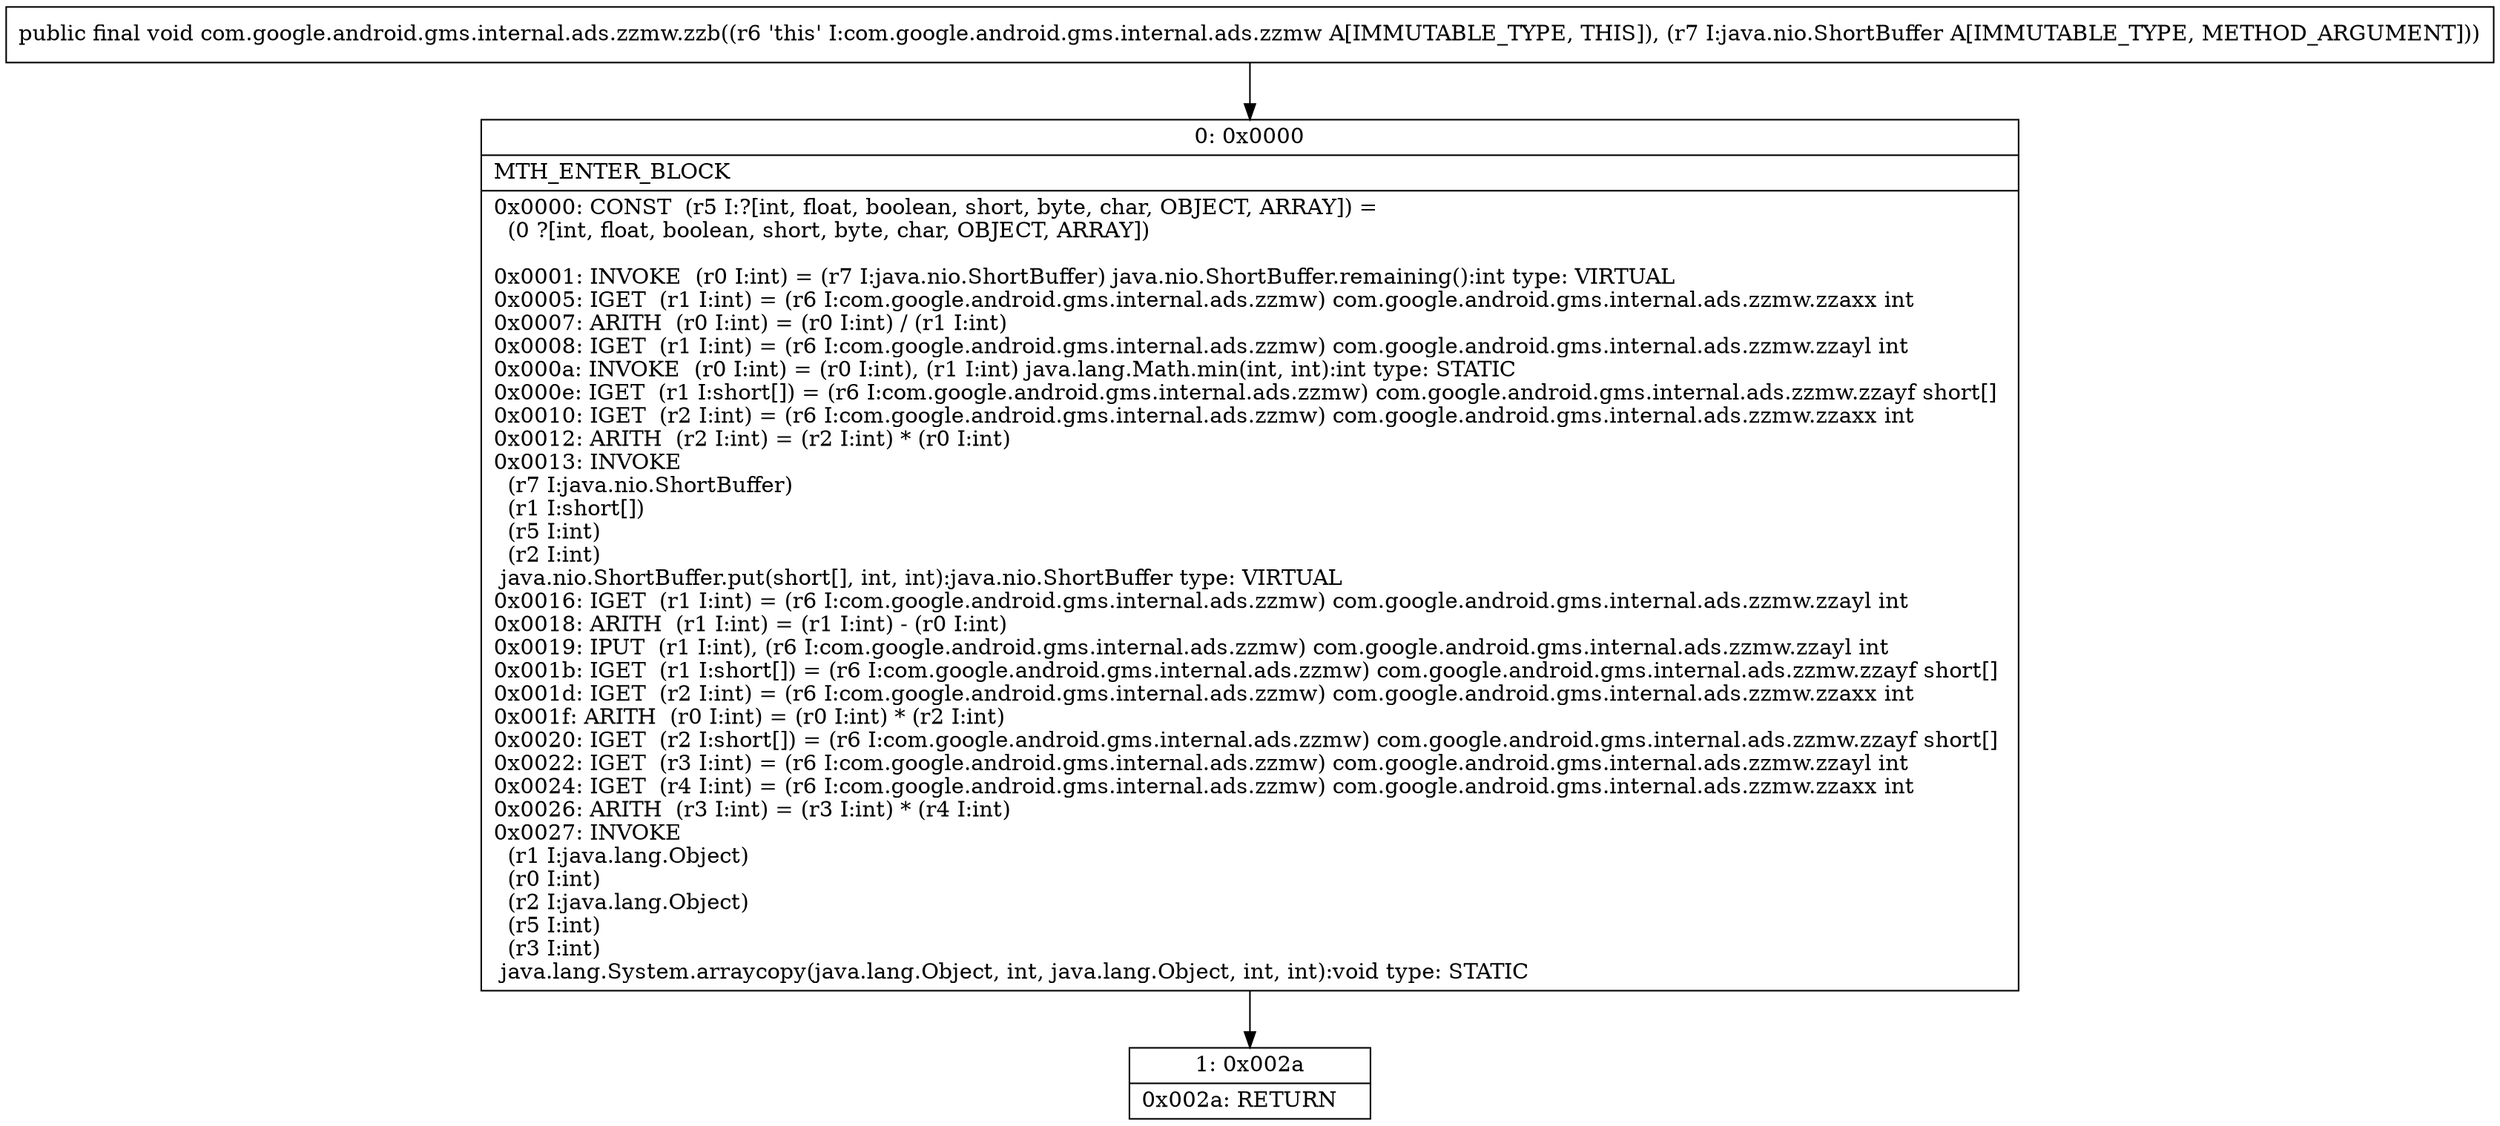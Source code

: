 digraph "CFG forcom.google.android.gms.internal.ads.zzmw.zzb(Ljava\/nio\/ShortBuffer;)V" {
Node_0 [shape=record,label="{0\:\ 0x0000|MTH_ENTER_BLOCK\l|0x0000: CONST  (r5 I:?[int, float, boolean, short, byte, char, OBJECT, ARRAY]) = \l  (0 ?[int, float, boolean, short, byte, char, OBJECT, ARRAY])\l \l0x0001: INVOKE  (r0 I:int) = (r7 I:java.nio.ShortBuffer) java.nio.ShortBuffer.remaining():int type: VIRTUAL \l0x0005: IGET  (r1 I:int) = (r6 I:com.google.android.gms.internal.ads.zzmw) com.google.android.gms.internal.ads.zzmw.zzaxx int \l0x0007: ARITH  (r0 I:int) = (r0 I:int) \/ (r1 I:int) \l0x0008: IGET  (r1 I:int) = (r6 I:com.google.android.gms.internal.ads.zzmw) com.google.android.gms.internal.ads.zzmw.zzayl int \l0x000a: INVOKE  (r0 I:int) = (r0 I:int), (r1 I:int) java.lang.Math.min(int, int):int type: STATIC \l0x000e: IGET  (r1 I:short[]) = (r6 I:com.google.android.gms.internal.ads.zzmw) com.google.android.gms.internal.ads.zzmw.zzayf short[] \l0x0010: IGET  (r2 I:int) = (r6 I:com.google.android.gms.internal.ads.zzmw) com.google.android.gms.internal.ads.zzmw.zzaxx int \l0x0012: ARITH  (r2 I:int) = (r2 I:int) * (r0 I:int) \l0x0013: INVOKE  \l  (r7 I:java.nio.ShortBuffer)\l  (r1 I:short[])\l  (r5 I:int)\l  (r2 I:int)\l java.nio.ShortBuffer.put(short[], int, int):java.nio.ShortBuffer type: VIRTUAL \l0x0016: IGET  (r1 I:int) = (r6 I:com.google.android.gms.internal.ads.zzmw) com.google.android.gms.internal.ads.zzmw.zzayl int \l0x0018: ARITH  (r1 I:int) = (r1 I:int) \- (r0 I:int) \l0x0019: IPUT  (r1 I:int), (r6 I:com.google.android.gms.internal.ads.zzmw) com.google.android.gms.internal.ads.zzmw.zzayl int \l0x001b: IGET  (r1 I:short[]) = (r6 I:com.google.android.gms.internal.ads.zzmw) com.google.android.gms.internal.ads.zzmw.zzayf short[] \l0x001d: IGET  (r2 I:int) = (r6 I:com.google.android.gms.internal.ads.zzmw) com.google.android.gms.internal.ads.zzmw.zzaxx int \l0x001f: ARITH  (r0 I:int) = (r0 I:int) * (r2 I:int) \l0x0020: IGET  (r2 I:short[]) = (r6 I:com.google.android.gms.internal.ads.zzmw) com.google.android.gms.internal.ads.zzmw.zzayf short[] \l0x0022: IGET  (r3 I:int) = (r6 I:com.google.android.gms.internal.ads.zzmw) com.google.android.gms.internal.ads.zzmw.zzayl int \l0x0024: IGET  (r4 I:int) = (r6 I:com.google.android.gms.internal.ads.zzmw) com.google.android.gms.internal.ads.zzmw.zzaxx int \l0x0026: ARITH  (r3 I:int) = (r3 I:int) * (r4 I:int) \l0x0027: INVOKE  \l  (r1 I:java.lang.Object)\l  (r0 I:int)\l  (r2 I:java.lang.Object)\l  (r5 I:int)\l  (r3 I:int)\l java.lang.System.arraycopy(java.lang.Object, int, java.lang.Object, int, int):void type: STATIC \l}"];
Node_1 [shape=record,label="{1\:\ 0x002a|0x002a: RETURN   \l}"];
MethodNode[shape=record,label="{public final void com.google.android.gms.internal.ads.zzmw.zzb((r6 'this' I:com.google.android.gms.internal.ads.zzmw A[IMMUTABLE_TYPE, THIS]), (r7 I:java.nio.ShortBuffer A[IMMUTABLE_TYPE, METHOD_ARGUMENT])) }"];
MethodNode -> Node_0;
Node_0 -> Node_1;
}


